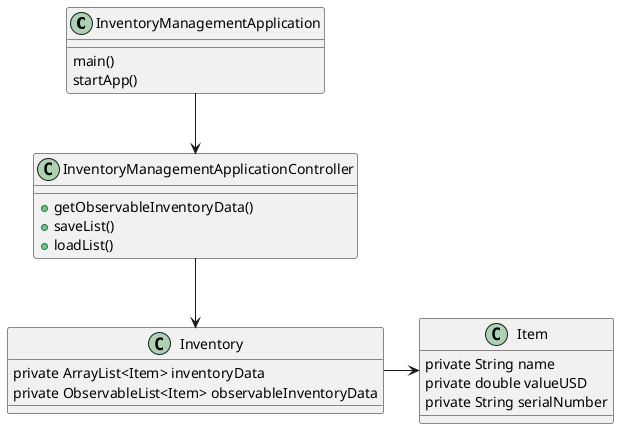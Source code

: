 @startuml
'https://plantuml.com/class-diagram

class InventoryManagementApplication {
    main()
    startApp()
}
InventoryManagementApplication --> InventoryManagementApplicationController

class Item{
    private String name
    private double valueUSD
    private String serialNumber
}

InventoryManagementApplicationController --> Inventory

class Inventory{
    private ArrayList<Item> inventoryData
    private ObservableList<Item> observableInventoryData
}

Inventory-> Item

class InventoryManagementApplicationController {
    +getObservableInventoryData()
    +saveList()
    +loadList()
}

@enduml